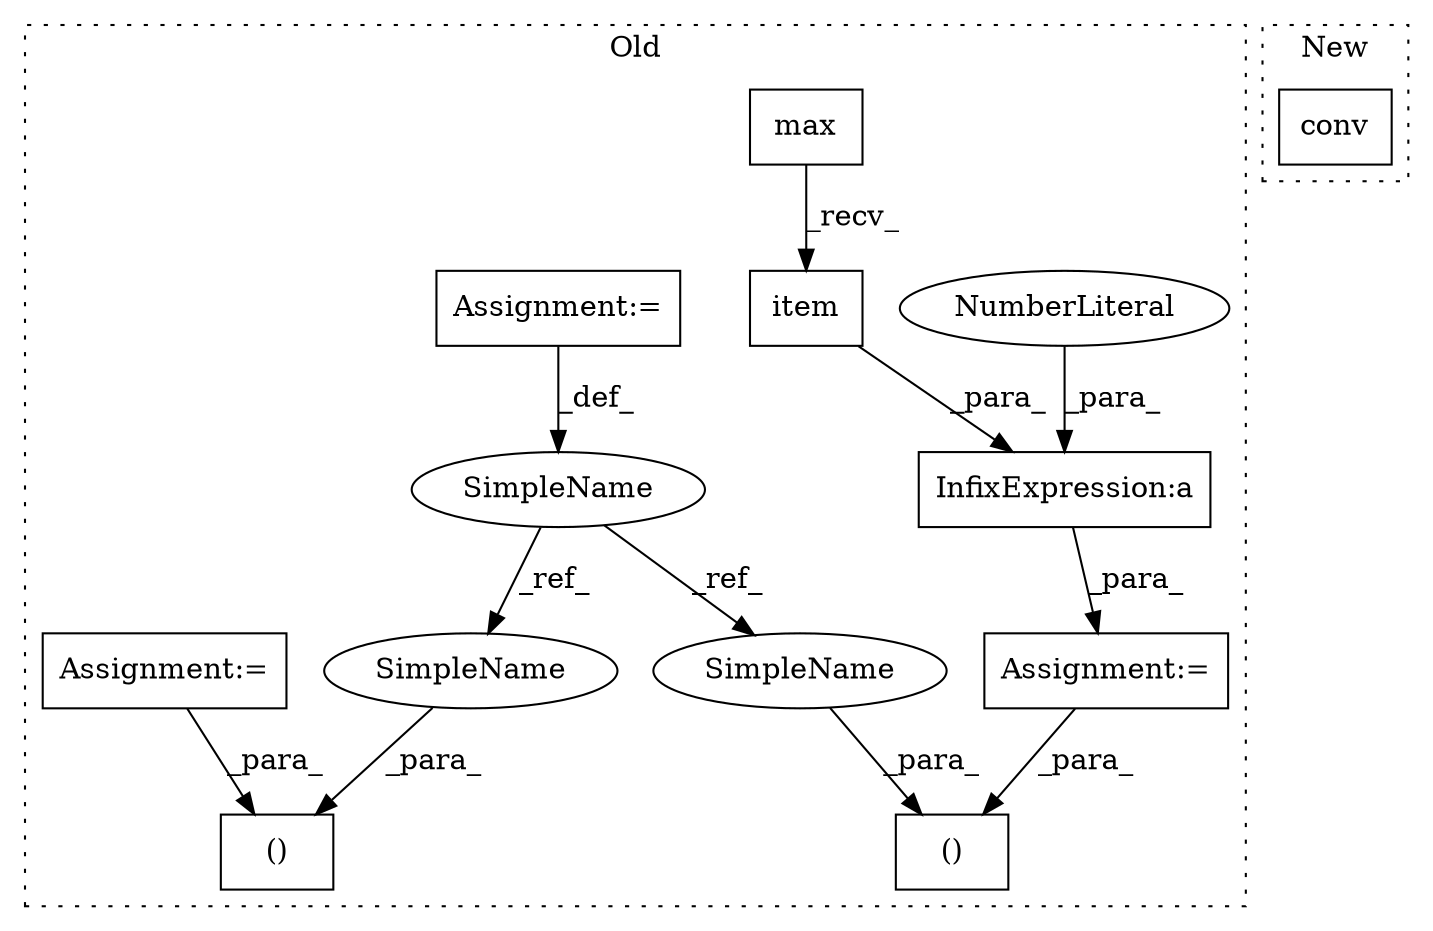 digraph G {
subgraph cluster0 {
1 [label="max" a="32" s="417" l="5" shape="box"];
3 [label="InfixExpression:a" a="27" s="429" l="3" shape="box"];
4 [label="()" a="106" s="459" l="33" shape="box"];
5 [label="item" a="32" s="423" l="6" shape="box"];
6 [label="NumberLiteral" a="34" s="432" l="1" shape="ellipse"];
7 [label="SimpleName" a="42" s="222" l="11" shape="ellipse"];
8 [label="()" a="106" s="257" l="36" shape="box"];
9 [label="Assignment:=" a="7" s="404" l="1" shape="box"];
10 [label="Assignment:=" a="7" s="181" l="12" shape="box"];
11 [label="Assignment:=" a="7" s="222" l="11" shape="box"];
12 [label="SimpleName" a="42" s="257" l="11" shape="ellipse"];
13 [label="SimpleName" a="42" s="481" l="11" shape="ellipse"];
label = "Old";
style="dotted";
}
subgraph cluster1 {
2 [label="conv" a="32" s="812,835" l="5,1" shape="box"];
label = "New";
style="dotted";
}
1 -> 5 [label="_recv_"];
3 -> 9 [label="_para_"];
5 -> 3 [label="_para_"];
6 -> 3 [label="_para_"];
7 -> 13 [label="_ref_"];
7 -> 12 [label="_ref_"];
9 -> 4 [label="_para_"];
10 -> 8 [label="_para_"];
11 -> 7 [label="_def_"];
12 -> 8 [label="_para_"];
13 -> 4 [label="_para_"];
}